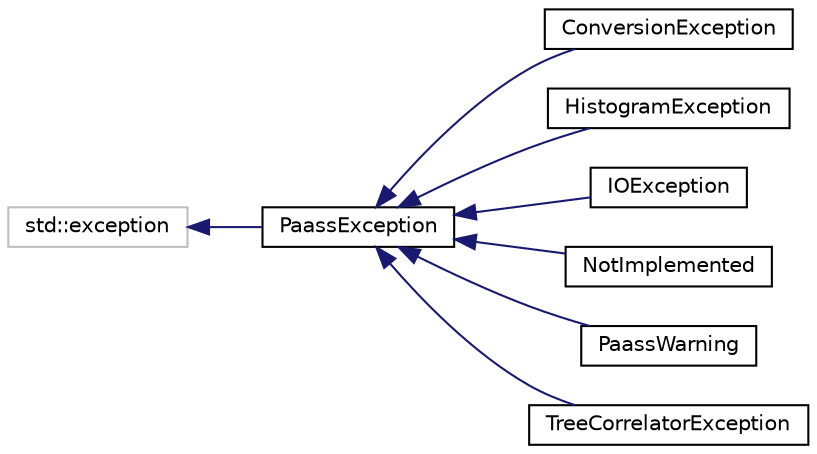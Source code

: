 digraph "Graphical Class Hierarchy"
{
  edge [fontname="Helvetica",fontsize="10",labelfontname="Helvetica",labelfontsize="10"];
  node [fontname="Helvetica",fontsize="10",shape=record];
  rankdir="LR";
  Node1 [label="std::exception",height=0.2,width=0.4,color="grey75", fillcolor="white", style="filled",tooltip="STL class. "];
  Node1 -> Node2 [dir="back",color="midnightblue",fontsize="10",style="solid",fontname="Helvetica"];
  Node2 [label="PaassException",height=0.2,width=0.4,color="black", fillcolor="white", style="filled",URL="$df/dc3/class_paass_exception.html",tooltip="A generic PAASS exception. "];
  Node2 -> Node3 [dir="back",color="midnightblue",fontsize="10",style="solid",fontname="Helvetica"];
  Node3 [label="ConversionException",height=0.2,width=0.4,color="black", fillcolor="white", style="filled",URL="$d3/d12/class_conversion_exception.html",tooltip="Error related to converting between different variable types. "];
  Node2 -> Node4 [dir="back",color="midnightblue",fontsize="10",style="solid",fontname="Helvetica"];
  Node4 [label="HistogramException",height=0.2,width=0.4,color="black", fillcolor="white", style="filled",URL="$d5/d62/class_histogram_exception.html",tooltip="Errors related to access, creation, or closing of histograms. "];
  Node2 -> Node5 [dir="back",color="midnightblue",fontsize="10",style="solid",fontname="Helvetica"];
  Node5 [label="IOException",height=0.2,width=0.4,color="black", fillcolor="white", style="filled",URL="$de/dab/class_i_o_exception.html",tooltip="Read/write exception for all file operation related tasks. "];
  Node2 -> Node6 [dir="back",color="midnightblue",fontsize="10",style="solid",fontname="Helvetica"];
  Node6 [label="NotImplemented",height=0.2,width=0.4,color="black", fillcolor="white", style="filled",URL="$d3/d5d/class_not_implemented.html",tooltip="Errors related to partially implemented features that may or may not work properly. "];
  Node2 -> Node7 [dir="back",color="midnightblue",fontsize="10",style="solid",fontname="Helvetica"];
  Node7 [label="PaassWarning",height=0.2,width=0.4,color="black", fillcolor="white", style="filled",URL="$d6/de6/class_paass_warning.html",tooltip="An exception type that is used when we just need to send the user a message not actually kill the cod..."];
  Node2 -> Node8 [dir="back",color="midnightblue",fontsize="10",style="solid",fontname="Helvetica"];
  Node8 [label="TreeCorrelatorException",height=0.2,width=0.4,color="black", fillcolor="white", style="filled",URL="$d1/dfd/class_tree_correlator_exception.html",tooltip="Errors in the setup of the TreeCorrelator. Including, but not limited to creating new places..."];
}

